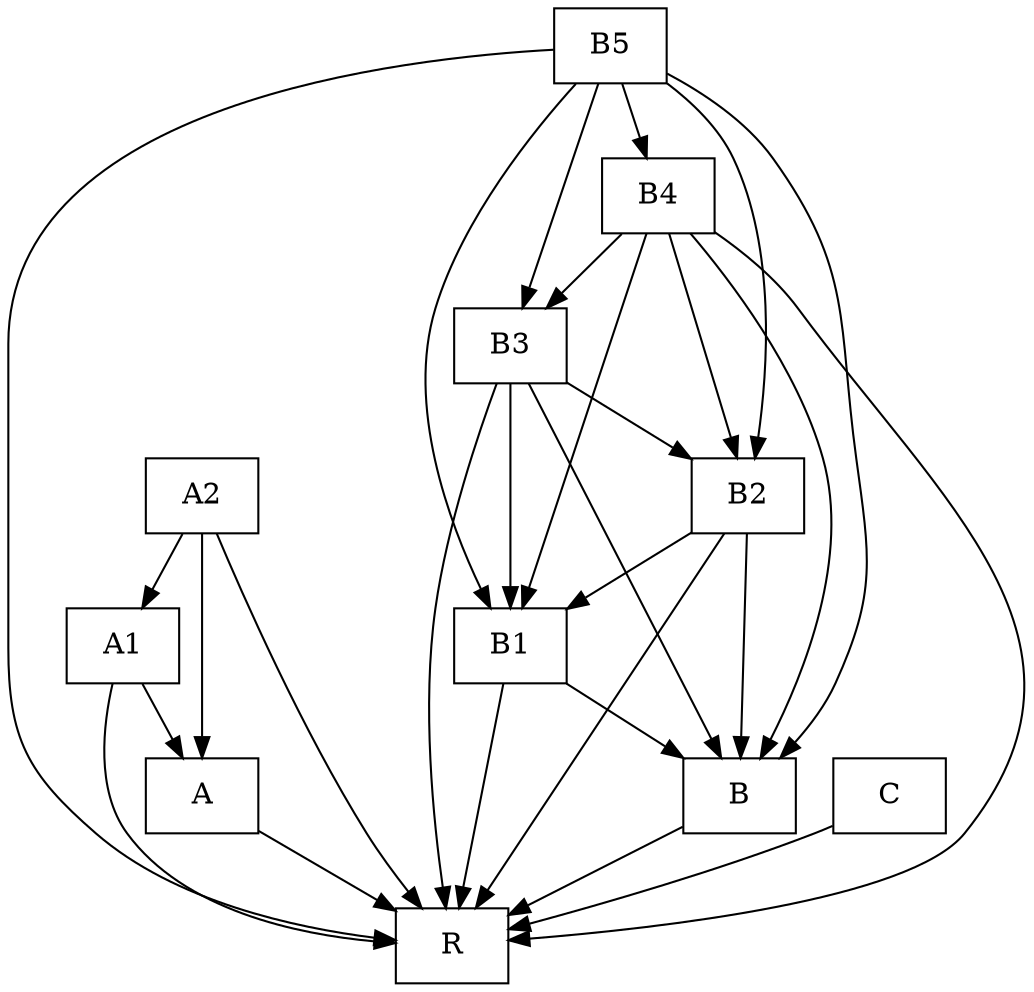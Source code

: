 digraph{
graph [rankdir=TB];
node [shape=box];
edge [arrowhead=normal];
0[label="A2",]
1[label="B5",]
2[label="A1",]
3[label="B4",]
4[label="B3",]
5[label="B2",]
6[label="A",]
7[label="B",]
8[label="C",]
9[label="R",]
10[label="B1",]
0->2[label="",]
0->6[label="",]
0->9[label="",]
1->3[label="",]
1->4[label="",]
1->5[label="",]
1->7[label="",]
1->9[label="",]
1->10[label="",]
2->6[label="",]
2->9[label="",]
3->4[label="",]
3->5[label="",]
3->7[label="",]
3->9[label="",]
3->10[label="",]
4->5[label="",]
4->7[label="",]
4->9[label="",]
4->10[label="",]
5->7[label="",]
5->9[label="",]
5->10[label="",]
6->9[label="",]
7->9[label="",]
8->9[label="",]
10->7[label="",]
10->9[label="",]
}
